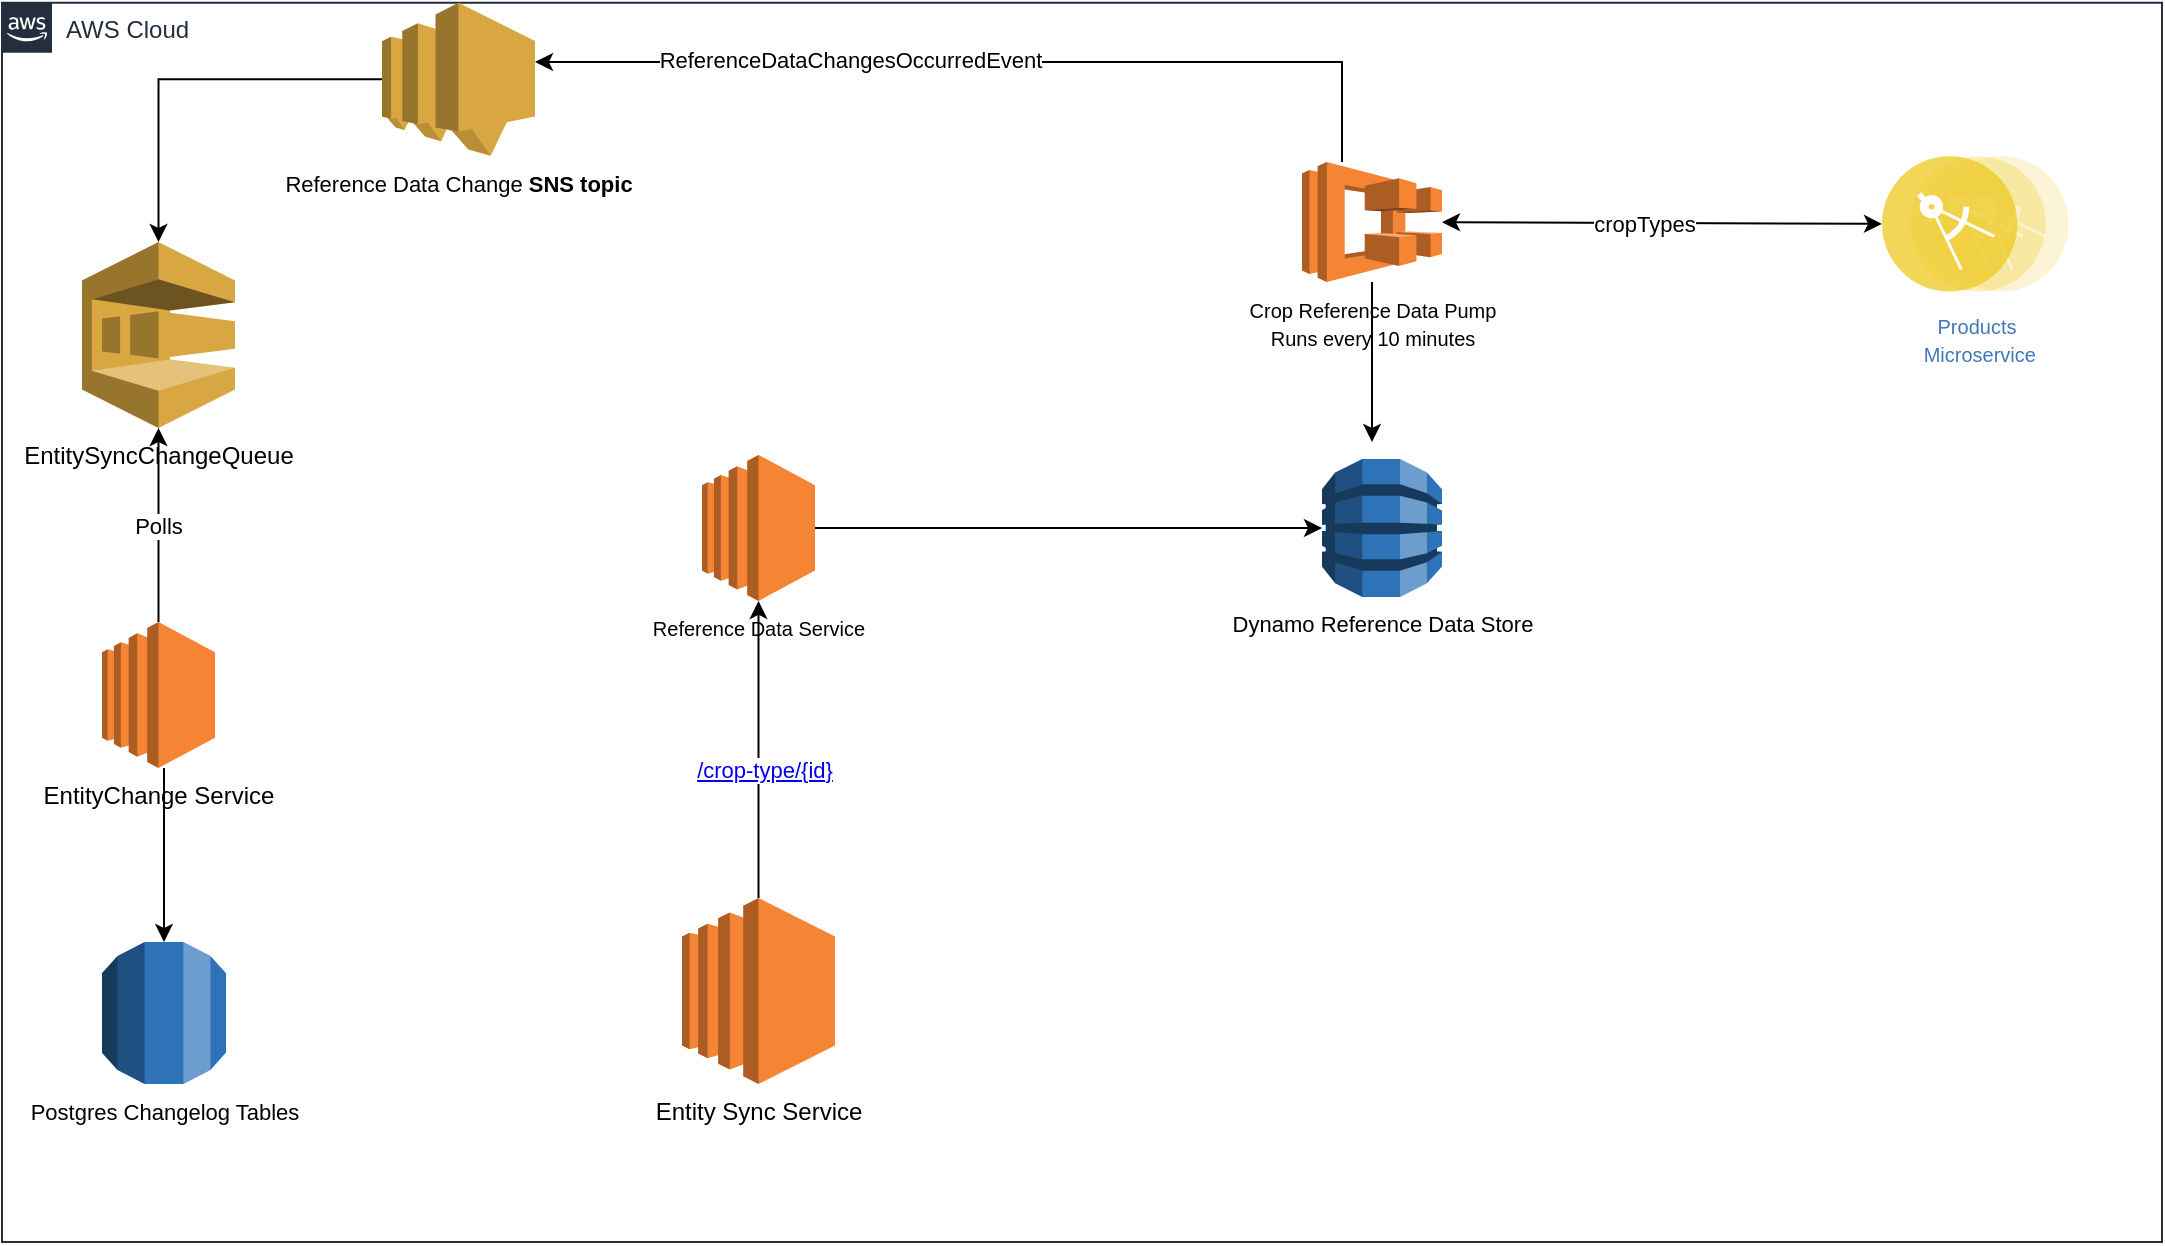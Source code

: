 <mxfile version="13.7.8" type="github">
  <diagram id="Ht1M8jgEwFfnCIfOTk4-" name="Page-1">
    <mxGraphModel dx="1278" dy="548" grid="1" gridSize="10" guides="1" tooltips="1" connect="1" arrows="1" fold="1" page="1" pageScale="1" pageWidth="1169" pageHeight="827" math="0" shadow="0">
      <root>
        <mxCell id="0" />
        <mxCell id="1" parent="0" />
        <object label="AWS Cloud" id="UEzPUAAOIrF-is8g5C7q-74">
          <mxCell style="points=[[0,0],[0.25,0],[0.5,0],[0.75,0],[1,0],[1,0.25],[1,0.5],[1,0.75],[1,1],[0.75,1],[0.5,1],[0.25,1],[0,1],[0,0.75],[0,0.5],[0,0.25]];outlineConnect=0;gradientColor=none;html=1;whiteSpace=wrap;fontSize=12;fontStyle=0;shape=mxgraph.aws4.group;grIcon=mxgraph.aws4.group_aws_cloud_alt;strokeColor=#232F3E;fillColor=none;verticalAlign=top;align=left;spacingLeft=30;fontColor=#232F3E;dashed=0;labelBackgroundColor=#ffffff;" parent="1" vertex="1">
            <mxGeometry x="40" y="20.4" width="1080" height="619.6" as="geometry" />
          </mxCell>
        </object>
        <mxCell id="5m7pP_irioob-lsdHxWA-11" value="" style="edgeStyle=orthogonalEdgeStyle;rounded=0;orthogonalLoop=1;jettySize=auto;html=1;" parent="1" source="5m7pP_irioob-lsdHxWA-1" edge="1">
          <mxGeometry relative="1" as="geometry">
            <mxPoint x="725" y="240" as="targetPoint" />
          </mxGeometry>
        </mxCell>
        <mxCell id="5m7pP_irioob-lsdHxWA-1" value="&lt;font style=&quot;font-size: 10px&quot;&gt;Crop Reference Data Pump&lt;br&gt;Runs every 10 minutes&lt;/font&gt;" style="outlineConnect=0;dashed=0;verticalLabelPosition=bottom;verticalAlign=top;align=center;html=1;shape=mxgraph.aws3.ecs;fillColor=#F58534;gradientColor=none;" parent="1" vertex="1">
          <mxGeometry x="690" y="100" width="70" height="60" as="geometry" />
        </mxCell>
        <object label="EntitySyncChangeQueue " wewqeqwerqwerqwe="wewe" id="5m7pP_irioob-lsdHxWA-2">
          <mxCell style="outlineConnect=0;dashed=0;verticalLabelPosition=bottom;verticalAlign=top;align=center;html=1;shape=mxgraph.aws3.sqs;fillColor=#D9A741;gradientColor=none;" parent="1" vertex="1">
            <mxGeometry x="80" y="140" width="76.5" height="93" as="geometry" />
          </mxCell>
        </object>
        <mxCell id="5m7pP_irioob-lsdHxWA-4" value="&lt;font style=&quot;font-size: 11px&quot;&gt;Postgres Changelog Tables&lt;/font&gt;" style="outlineConnect=0;dashed=0;verticalLabelPosition=bottom;verticalAlign=top;align=center;html=1;shape=mxgraph.aws3.rds;fillColor=#2E73B8;gradientColor=none;" parent="1" vertex="1">
          <mxGeometry x="90" y="490" width="62" height="71" as="geometry" />
        </mxCell>
        <mxCell id="5m7pP_irioob-lsdHxWA-18" value="" style="edgeStyle=orthogonalEdgeStyle;rounded=0;orthogonalLoop=1;jettySize=auto;html=1;" parent="1" source="5m7pP_irioob-lsdHxWA-5" edge="1" target="5m7pP_irioob-lsdHxWA-2">
          <mxGeometry relative="1" as="geometry">
            <mxPoint x="268.25" y="176.9" as="targetPoint" />
          </mxGeometry>
        </mxCell>
        <mxCell id="5m7pP_irioob-lsdHxWA-5" value="&lt;font style=&quot;font-size: 11px&quot;&gt;Reference Data Change &lt;b&gt;SNS topic&lt;/b&gt;&lt;/font&gt;" style="outlineConnect=0;dashed=0;verticalLabelPosition=bottom;verticalAlign=top;align=center;html=1;shape=mxgraph.aws3.sns;fillColor=#D9A741;gradientColor=none;" parent="1" vertex="1">
          <mxGeometry x="230" y="20.4" width="76.5" height="76.5" as="geometry" />
        </mxCell>
        <mxCell id="5m7pP_irioob-lsdHxWA-6" value="&lt;font style=&quot;font-size: 10px&quot;&gt;Products&lt;br&gt;&amp;nbsp;Microservice&lt;/font&gt;" style="aspect=fixed;perimeter=ellipsePerimeter;html=1;align=center;shadow=0;dashed=0;fontColor=#4277BB;labelBackgroundColor=#ffffff;fontSize=12;spacingTop=3;image;image=img/lib/ibm/applications/microservice.svg;" parent="1" vertex="1">
          <mxGeometry x="980" y="96.9" width="93.3" height="68.1" as="geometry" />
        </mxCell>
        <mxCell id="5m7pP_irioob-lsdHxWA-8" value="" style="endArrow=classic;startArrow=classic;html=1;entryX=0;entryY=0.5;entryDx=0;entryDy=0;" parent="1" source="5m7pP_irioob-lsdHxWA-1" target="5m7pP_irioob-lsdHxWA-6" edge="1">
          <mxGeometry width="50" height="50" relative="1" as="geometry">
            <mxPoint x="830" y="160" as="sourcePoint" />
            <mxPoint x="880" y="110" as="targetPoint" />
          </mxGeometry>
        </mxCell>
        <mxCell id="5m7pP_irioob-lsdHxWA-9" value="&lt;font style=&quot;font-size: 11px&quot;&gt;cropTypes&lt;/font&gt;" style="edgeLabel;html=1;align=center;verticalAlign=middle;resizable=0;points=[];" parent="5m7pP_irioob-lsdHxWA-8" vertex="1" connectable="0">
          <mxGeometry x="-0.253" relative="1" as="geometry">
            <mxPoint x="19" as="offset" />
          </mxGeometry>
        </mxCell>
        <mxCell id="5m7pP_irioob-lsdHxWA-14" style="edgeStyle=orthogonalEdgeStyle;rounded=0;orthogonalLoop=1;jettySize=auto;html=1;" parent="1" source="6iRd3tWvt0DVXEkDE1pH-2" edge="1" target="5m7pP_irioob-lsdHxWA-4">
          <mxGeometry relative="1" as="geometry">
            <mxPoint x="488" y="230" as="targetPoint" />
            <Array as="points">
              <mxPoint x="121" y="420" />
              <mxPoint x="121" y="420" />
            </Array>
          </mxGeometry>
        </mxCell>
        <mxCell id="5m7pP_irioob-lsdHxWA-15" style="edgeStyle=orthogonalEdgeStyle;rounded=0;orthogonalLoop=1;jettySize=auto;html=1;" parent="1" source="5m7pP_irioob-lsdHxWA-12" edge="1">
          <mxGeometry relative="1" as="geometry">
            <mxPoint x="700" y="283" as="targetPoint" />
            <Array as="points">
              <mxPoint x="650" y="283" />
              <mxPoint x="650" y="283" />
            </Array>
          </mxGeometry>
        </mxCell>
        <mxCell id="5m7pP_irioob-lsdHxWA-12" value="&lt;font style=&quot;font-size: 10px&quot;&gt;Reference Data Service&lt;/font&gt;" style="outlineConnect=0;dashed=0;verticalLabelPosition=bottom;verticalAlign=top;align=center;html=1;shape=mxgraph.aws3.ec2;fillColor=#F58534;gradientColor=none;" parent="1" vertex="1">
          <mxGeometry x="390" y="246.45" width="56.5" height="73" as="geometry" />
        </mxCell>
        <mxCell id="5m7pP_irioob-lsdHxWA-21" style="edgeStyle=orthogonalEdgeStyle;rounded=0;orthogonalLoop=1;jettySize=auto;html=1;" parent="1" source="5m7pP_irioob-lsdHxWA-1" target="5m7pP_irioob-lsdHxWA-5" edge="1">
          <mxGeometry relative="1" as="geometry">
            <mxPoint x="720" y="30" as="sourcePoint" />
            <Array as="points">
              <mxPoint x="710" y="50" />
            </Array>
          </mxGeometry>
        </mxCell>
        <mxCell id="6iRd3tWvt0DVXEkDE1pH-1" value="ReferenceDataChangesOccurredEvent" style="edgeLabel;html=1;align=center;verticalAlign=middle;resizable=0;points=[];" vertex="1" connectable="0" parent="5m7pP_irioob-lsdHxWA-21">
          <mxGeometry x="0.305" y="-1" relative="1" as="geometry">
            <mxPoint as="offset" />
          </mxGeometry>
        </mxCell>
        <mxCell id="5m7pP_irioob-lsdHxWA-24" value="&lt;font style=&quot;font-size: 11px&quot;&gt;Dynamo Reference Data Store&lt;br&gt;&lt;/font&gt;" style="outlineConnect=0;dashed=0;verticalLabelPosition=bottom;verticalAlign=top;align=center;html=1;shape=mxgraph.aws3.dynamo_db;fillColor=#2E73B8;gradientColor=none;" parent="1" vertex="1">
          <mxGeometry x="700" y="248.45" width="60" height="69" as="geometry" />
        </mxCell>
        <mxCell id="6iRd3tWvt0DVXEkDE1pH-4" value="Polls" style="edgeStyle=orthogonalEdgeStyle;rounded=0;orthogonalLoop=1;jettySize=auto;html=1;" edge="1" parent="1" source="6iRd3tWvt0DVXEkDE1pH-2" target="5m7pP_irioob-lsdHxWA-2">
          <mxGeometry relative="1" as="geometry" />
        </mxCell>
        <mxCell id="6iRd3tWvt0DVXEkDE1pH-2" value="EntityChange Service" style="outlineConnect=0;dashed=0;verticalLabelPosition=bottom;verticalAlign=top;align=center;html=1;shape=mxgraph.aws3.ec2;fillColor=#F58534;gradientColor=none;" vertex="1" parent="1">
          <mxGeometry x="90" y="330.0" width="56.5" height="73" as="geometry" />
        </mxCell>
        <mxCell id="6iRd3tWvt0DVXEkDE1pH-5" value="Entity Sync Service" style="outlineConnect=0;dashed=0;verticalLabelPosition=bottom;verticalAlign=top;align=center;html=1;shape=mxgraph.aws3.ec2;fillColor=#F58534;gradientColor=none;" vertex="1" parent="1">
          <mxGeometry x="380" y="468" width="76.5" height="93" as="geometry" />
        </mxCell>
        <mxCell id="6iRd3tWvt0DVXEkDE1pH-10" value="" style="endArrow=classic;html=1;" edge="1" parent="1" source="6iRd3tWvt0DVXEkDE1pH-5" target="5m7pP_irioob-lsdHxWA-12">
          <mxGeometry width="50" height="50" relative="1" as="geometry">
            <mxPoint x="410" y="468" as="sourcePoint" />
            <mxPoint x="460" y="418" as="targetPoint" />
          </mxGeometry>
        </mxCell>
        <mxCell id="6iRd3tWvt0DVXEkDE1pH-11" value="&lt;a href=&quot;https://github.deere.com/streaming-data/reference-data-service-contract/blob/master/swagger/src/main/resources/contract.json&quot;&gt;/crop-type/{id}&lt;/a&gt;" style="edgeLabel;html=1;align=center;verticalAlign=middle;resizable=0;points=[];" vertex="1" connectable="0" parent="6iRd3tWvt0DVXEkDE1pH-10">
          <mxGeometry x="-0.138" y="-2" relative="1" as="geometry">
            <mxPoint as="offset" />
          </mxGeometry>
        </mxCell>
      </root>
    </mxGraphModel>
  </diagram>
</mxfile>
